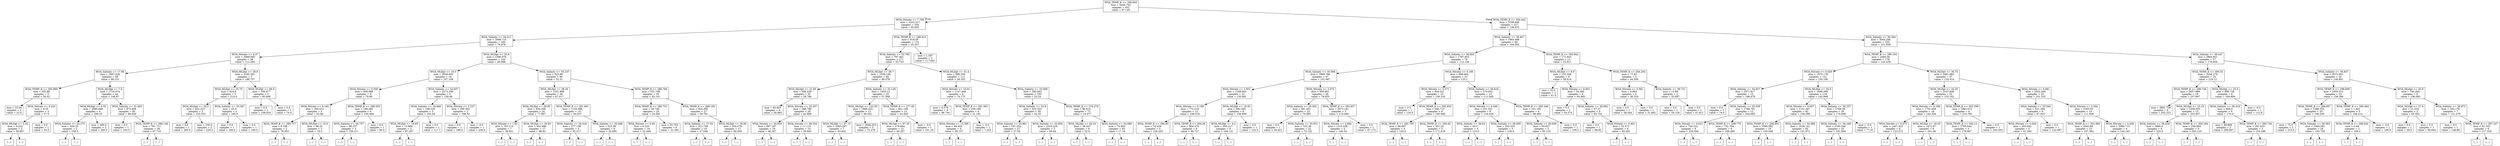 digraph Tree {
node [shape=box] ;
0 [label="WOA_TEMP_K <= 290.644\nmse = 4448.743\nsamples = 651\nvalue = 97.145"] ;
1 [label="WOA_Nitrate <= 7.709\nmse = 2223.317\nsamples = 334\nvalue = 55.935"] ;
0 -> 1 [labeldistance=2.5, labelangle=45, headlabel="True"] ;
2 [label="WOA_Salinity <= 34.411\nmse = 2698.715\nsamples = 160\nvalue = 78.678"] ;
1 -> 2 ;
3 [label="WOA_Nitrate <= 6.37\nmse = 3068.595\nsamples = 56\nvalue = 112.394"] ;
2 -> 3 ;
4 [label="WOA_Salinity <= 17.98\nmse = 1887.628\nsamples = 49\nvalue = 99.151"] ;
3 -> 4 ;
5 [label="WOA_TEMP_K <= 283.886\nmse = 202.89\nsamples = 5\nvalue = 50.52"] ;
4 -> 5 ;
6 [label="mse = 23.04\nsamples = 2\nvalue = 22.6"] ;
5 -> 6 ;
7 [label="WOA_Nitrate <= 0.243\nmse = 4.25\nsamples = 3\nvalue = 57.5"] ;
5 -> 7 ;
8 [label="WOA_MLDpt <= 5.45\nmse = 0.222\nsamples = 2\nvalue = 58.667"] ;
7 -> 8 ;
9 [label="(...)"] ;
8 -> 9 ;
10 [label="(...)"] ;
8 -> 10 ;
11 [label="mse = 0.0\nsamples = 1\nvalue = 54.0"] ;
7 -> 11 ;
12 [label="WOA_MLDpt <= 7.0\nmse = 1720.074\nsamples = 44\nvalue = 106.87"] ;
4 -> 12 ;
13 [label="WOA_MLDpt <= 5.55\nmse = 2985.688\nsamples = 4\nvalue = 209.25"] ;
12 -> 13 ;
14 [label="WOA_Salinity <= 24.275\nmse = 420.25\nsamples = 2\nvalue = 158.5"] ;
13 -> 14 ;
15 [label="(...)"] ;
14 -> 15 ;
16 [label="(...)"] ;
14 -> 16 ;
17 [label="mse = 400.0\nsamples = 2\nvalue = 260.0"] ;
13 -> 17 ;
18 [label="WOA_Salinity <= 31.003\nmse = 875.468\nsamples = 40\nvalue = 99.929"] ;
12 -> 18 ;
19 [label="mse = 0.0\nsamples = 1\nvalue = 163.0"] ;
18 -> 19 ;
20 [label="WOA_TEMP_K <= 288.146\nmse = 761.711\nsamples = 39\nvalue = 97.716"] ;
18 -> 20 ;
21 [label="(...)"] ;
20 -> 21 ;
62 [label="(...)"] ;
20 -> 62 ;
85 [label="WOA_MLDpt <= 28.8\nmse = 3185.391\nsamples = 7\nvalue = 186.757"] ;
3 -> 85 ;
86 [label="WOA_MLDpt <= 25.75\nmse = 824.0\nsamples = 5\nvalue = 214.0"] ;
85 -> 86 ;
87 [label="WOA_MLDpt <= 20.0\nmse = 422.222\nsamples = 3\nvalue = 233.333"] ;
86 -> 87 ;
88 [label="mse = 0.0\nsamples = 1\nvalue = 260.0"] ;
87 -> 88 ;
89 [label="mse = 100.0\nsamples = 2\nvalue = 220.0"] ;
87 -> 89 ;
90 [label="WOA_Salinity <= 33.307\nmse = 25.0\nsamples = 2\nvalue = 185.0"] ;
86 -> 90 ;
91 [label="mse = 0.0\nsamples = 1\nvalue = 180.0"] ;
90 -> 91 ;
92 [label="mse = 0.0\nsamples = 1\nvalue = 190.0"] ;
90 -> 92 ;
93 [label="WOA_MLDpt <= 66.9\nmse = 336.677\nsamples = 2\nvalue = 95.949"] ;
85 -> 93 ;
94 [label="mse = 0.0\nsamples = 1\nvalue = 108.924"] ;
93 -> 94 ;
95 [label="mse = 0.0\nsamples = 1\nvalue = 70.0"] ;
93 -> 95 ;
96 [label="WOA_MLDpt <= 20.6\nmse = 1596.076\nsamples = 104\nvalue = 60.998"] ;
2 -> 96 ;
97 [label="WOA_MLDpt <= 16.5\nmse = 2636.455\nsamples = 14\nvalue = 107.109"] ;
96 -> 97 ;
98 [label="WOA_Nitrate <= 0.509\nmse = 908.688\nsamples = 9\nvalue = 79.69"] ;
97 -> 98 ;
99 [label="WOA_Nitrate <= 0.185\nmse = 565.612\nsamples = 5\nvalue = 52.98"] ;
98 -> 99 ;
100 [label="WOA_TEMP_K <= 289.757\nmse = 8.188\nsamples = 2\nvalue = 78.953"] ;
99 -> 100 ;
101 [label="(...)"] ;
100 -> 101 ;
102 [label="(...)"] ;
100 -> 102 ;
103 [label="WOA_MLDpt <= 15.0\nmse = 98.25\nsamples = 3\nvalue = 33.5"] ;
99 -> 103 ;
104 [label="(...)"] ;
103 -> 104 ;
107 [label="(...)"] ;
103 -> 107 ;
108 [label="WOA_TEMP_K <= 289.025\nmse = 189.062\nsamples = 4\nvalue = 100.464"] ;
98 -> 108 ;
109 [label="WOA_Salinity <= 34.737\nmse = 89.237\nsamples = 3\nvalue = 106.311"] ;
108 -> 109 ;
110 [label="(...)"] ;
109 -> 110 ;
111 [label="(...)"] ;
109 -> 111 ;
112 [label="mse = 0.0\nsamples = 1\nvalue = 80.0"] ;
108 -> 112 ;
113 [label="WOA_Salinity <= 34.937\nmse = 2273.336\nsamples = 5\nvalue = 150.98"] ;
97 -> 113 ;
114 [label="WOA_Salinity <= 34.846\nmse = 108.526\nsamples = 3\nvalue = 105.44"] ;
113 -> 114 ;
115 [label="WOA_MLDpt <= 19.85\nmse = 13.869\nsamples = 2\nvalue = 97.267"] ;
114 -> 115 ;
116 [label="(...)"] ;
115 -> 116 ;
117 [label="(...)"] ;
115 -> 117 ;
118 [label="mse = 0.0\nsamples = 1\nvalue = 117.7"] ;
114 -> 118 ;
119 [label="WOA_Nitrate <= 3.237\nmse = 290.362\nsamples = 2\nvalue = 196.52"] ;
113 -> 119 ;
120 [label="mse = 0.0\nsamples = 1\nvalue = 188.0"] ;
119 -> 120 ;
121 [label="mse = -0.0\nsamples = 1\nvalue = 230.6"] ;
119 -> 121 ;
122 [label="WOA_Salinity <= 35.237\nmse = 923.99\nsamples = 90\nvalue = 52.31"] ;
96 -> 122 ;
123 [label="WOA_MLDpt <= 38.45\nmse = 1201.999\nsamples = 38\nvalue = 67.017"] ;
122 -> 123 ;
124 [label="WOA_MLDpt <= 29.85\nmse = 934.348\nsamples = 24\nvalue = 77.897"] ;
123 -> 124 ;
125 [label="WOA_Nitrate <= 1.82\nmse = 703.114\nsamples = 7\nvalue = 38.851"] ;
124 -> 125 ;
126 [label="(...)"] ;
125 -> 126 ;
131 [label="(...)"] ;
125 -> 131 ;
138 [label="WOA_MLDpt <= 30.65\nmse = 452.686\nsamples = 17\nvalue = 88.83"] ;
124 -> 138 ;
139 [label="(...)"] ;
138 -> 139 ;
148 [label="(...)"] ;
138 -> 148 ;
155 [label="WOA_TEMP_K <= 281.691\nmse = 1154.586\nsamples = 14\nvalue = 50.437"] ;
123 -> 155 ;
156 [label="WOA_Salinity <= 34.524\nmse = 277.158\nsamples = 5\nvalue = 92.317"] ;
155 -> 156 ;
157 [label="(...)"] ;
156 -> 157 ;
158 [label="(...)"] ;
156 -> 158 ;
165 [label="WOA_Salinity <= 35.068\nmse = 523.38\nsamples = 9\nvalue = 33.685"] ;
155 -> 165 ;
166 [label="(...)"] ;
165 -> 166 ;
177 [label="(...)"] ;
165 -> 177 ;
180 [label="WOA_TEMP_K <= 286.766\nmse = 531.706\nsamples = 52\nvalue = 43.141"] ;
122 -> 180 ;
181 [label="WOA_TEMP_K <= 286.731\nmse = 29.746\nsamples = 25\nvalue = 25.283"] ;
180 -> 181 ;
182 [label="WOA_Nitrate <= 0.49\nmse = 6.225\nsamples = 19\nvalue = 22.446"] ;
181 -> 182 ;
183 [label="(...)"] ;
182 -> 183 ;
184 [label="(...)"] ;
182 -> 184 ;
199 [label="mse = 25.755\nsamples = 6\nvalue = 31.392"] ;
181 -> 199 ;
200 [label="WOA_TEMP_K <= 289.192\nmse = 425.395\nsamples = 27\nvalue = 59.781"] ;
180 -> 200 ;
201 [label="WOA_Salinity <= 37.02\nmse = 312.758\nsamples = 10\nvalue = 47.046"] ;
200 -> 201 ;
202 [label="(...)"] ;
201 -> 202 ;
217 [label="(...)"] ;
201 -> 217 ;
218 [label="WOA_MLDpt <= 39.95\nmse = 294.079\nsamples = 17\nvalue = 69.459"] ;
200 -> 218 ;
219 [label="(...)"] ;
218 -> 219 ;
224 [label="(...)"] ;
218 -> 224 ;
243 [label="WOA_TEMP_K <= 288.814\nmse = 918.58\nsamples = 174\nvalue = 35.557"] ;
1 -> 243 ;
244 [label="WOA_Salinity <= 33.765\nmse = 787.401\nsamples = 171\nvalue = 33.753"] ;
243 -> 244 ;
245 [label="WOA_MLDpt <= 38.7\nmse = 1039.156\nsamples = 60\nvalue = 48.076"] ;
244 -> 245 ;
246 [label="WOA_MLDpt <= 21.85\nmse = 508.439\nsamples = 35\nvalue = 38.786"] ;
245 -> 246 ;
247 [label="mse = 83.803\nsamples = 6\nvalue = 26.883"] ;
246 -> 247 ;
248 [label="WOA_Nitrate <= 25.207\nmse = 588.789\nsamples = 29\nvalue = 42.868"] ;
246 -> 248 ;
249 [label="WOA_Nitrate <= 24.953\nmse = 897.167\nsamples = 19\nvalue = 46.367"] ;
248 -> 249 ;
250 [label="(...)"] ;
249 -> 250 ;
263 [label="(...)"] ;
249 -> 263 ;
266 [label="WOA_Nitrate <= 28.334\nmse = 11.114\nsamples = 10\nvalue = 36.945"] ;
248 -> 266 ;
267 [label="(...)"] ;
266 -> 267 ;
284 [label="(...)"] ;
266 -> 284 ;
285 [label="WOA_Salinity <= 33.129\nmse = 1403.13\nsamples = 25\nvalue = 57.568"] ;
245 -> 285 ;
286 [label="WOA_MLDpt <= 122.55\nmse = 1866.222\nsamples = 12\nvalue = 68.541"] ;
285 -> 286 ;
287 [label="WOA_MLDpt <= 67.15\nmse = 1663.287\nsamples = 7\nvalue = 63.602"] ;
286 -> 287 ;
288 [label="(...)"] ;
287 -> 288 ;
289 [label="(...)"] ;
287 -> 289 ;
290 [label="mse = 2064.323\nsamples = 5\nvalue = 75.276"] ;
286 -> 290 ;
291 [label="WOA_TEMP_K <= 277.45\nmse = 441.108\nsamples = 13\nvalue = 43.304"] ;
285 -> 291 ;
292 [label="WOA_MLDpt <= 97.35\nmse = 278.684\nsamples = 12\nvalue = 40.257"] ;
291 -> 292 ;
293 [label="(...)"] ;
292 -> 293 ;
308 [label="(...)"] ;
292 -> 308 ;
315 [label="mse = -0.0\nsamples = 1\nvalue = 101.19"] ;
291 -> 315 ;
316 [label="WOA_MLDpt <= 31.4\nmse = 496.559\nsamples = 111\nvalue = 26.352"] ;
244 -> 316 ;
317 [label="WOA_Nitrate <= 10.01\nmse = 1147.448\nsamples = 8\nvalue = 74.175"] ;
316 -> 317 ;
318 [label="mse = 6.579\nsamples = 4\nvalue = 98.744"] ;
317 -> 318 ;
319 [label="WOA_TEMP_K <= 281.403\nmse = 239.169\nsamples = 4\nvalue = 31.181"] ;
317 -> 319 ;
320 [label="WOA_Nitrate <= 13.399\nmse = 64.454\nsamples = 3\nvalue = 39.157"] ;
319 -> 320 ;
321 [label="(...)"] ;
320 -> 321 ;
322 [label="(...)"] ;
320 -> 322 ;
325 [label="mse = -0.0\nsamples = 1\nvalue = 7.254"] ;
319 -> 325 ;
326 [label="WOA_Salinity <= 33.909\nmse = 295.643\nsamples = 103\nvalue = 23.24"] ;
316 -> 326 ;
327 [label="WOA_Salinity <= 33.9\nmse = 610.323\nsamples = 30\nvalue = 32.35"] ;
326 -> 327 ;
328 [label="WOA_Salinity <= 33.861\nmse = 191.354\nsamples = 27\nvalue = 27.59"] ;
327 -> 328 ;
329 [label="(...)"] ;
328 -> 329 ;
364 [label="(...)"] ;
328 -> 364 ;
379 [label="WOA_Salinity <= 33.904\nmse = 2324.229\nsamples = 3\nvalue = 69.64"] ;
327 -> 379 ;
380 [label="(...)"] ;
379 -> 380 ;
381 [label="(...)"] ;
379 -> 381 ;
384 [label="WOA_TEMP_K <= 274.279\nmse = 96.614\nsamples = 73\nvalue = 19.077"] ;
326 -> 384 ;
385 [label="WOA_MLDpt <= 44.35\nmse = 38.207\nsamples = 8\nvalue = 32.9"] ;
384 -> 385 ;
386 [label="(...)"] ;
385 -> 386 ;
391 [label="(...)"] ;
385 -> 391 ;
400 [label="WOA_Salinity <= 34.089\nmse = 74.805\nsamples = 65\nvalue = 17.18"] ;
384 -> 400 ;
401 [label="(...)"] ;
400 -> 401 ;
428 [label="(...)"] ;
400 -> 428 ;
471 [label="mse = 1.387\nsamples = 3\nvalue = 117.641"] ;
243 -> 471 ;
472 [label="WOA_TEMP_K <= 294.442\nmse = 3198.446\nsamples = 317\nvalue = 139.475"] ;
0 -> 472 [labeldistance=2.5, labelangle=-45, headlabel="False"] ;
473 [label="WOA_Salinity <= 36.647\nmse = 1964.488\nsamples = 82\nvalue = 104.392"] ;
472 -> 473 ;
474 [label="WOA_Salinity <= 36.603\nmse = 1787.952\nsamples = 70\nvalue = 112.158"] ;
473 -> 474 ;
475 [label="WOA_Salinity <= 35.096\nmse = 1869.766\nsamples = 47\nvalue = 101.687"] ;
474 -> 475 ;
476 [label="WOA_Nitrate <= 1.501\nmse = 1358.003\nsamples = 21\nvalue = 130.891"] ;
475 -> 476 ;
477 [label="WOA_Nitrate <= 0.199\nmse = 772.218\nsamples = 12\nvalue = 108.518"] ;
476 -> 477 ;
478 [label="WOA_TEMP_K <= 290.85\nmse = 52.454\nsamples = 3\nvalue = 126.205"] ;
477 -> 478 ;
479 [label="(...)"] ;
478 -> 479 ;
480 [label="(...)"] ;
478 -> 480 ;
483 [label="WOA_TEMP_K <= 294.36\nmse = 904.474\nsamples = 9\nvalue = 96.727"] ;
477 -> 483 ;
484 [label="(...)"] ;
483 -> 484 ;
495 [label="(...)"] ;
483 -> 495 ;
496 [label="WOA_MLDpt <= 18.35\nmse = 682.495\nsamples = 9\nvalue = 158.856"] ;
476 -> 496 ;
497 [label="WOA_MLDpt <= 9.2\nmse = 558.217\nsamples = 8\nvalue = 164.121"] ;
496 -> 497 ;
498 [label="(...)"] ;
497 -> 498 ;
503 [label="(...)"] ;
497 -> 503 ;
510 [label="mse = 0.0\nsamples = 1\nvalue = 122.0"] ;
496 -> 510 ;
511 [label="WOA_Nitrate <= 3.572\nmse = 950.801\nsamples = 26\nvalue = 76.655"] ;
475 -> 511 ;
512 [label="WOA_Salinity <= 35.302\nmse = 461.451\nsamples = 23\nvalue = 70.083"] ;
511 -> 512 ;
513 [label="mse = 0.0\nsamples = 1\nvalue = 18.421"] ;
512 -> 513 ;
514 [label="WOA_Salinity <= 35.931\nmse = 322.36\nsamples = 22\nvalue = 73.122"] ;
512 -> 514 ;
515 [label="(...)"] ;
514 -> 515 ;
530 [label="(...)"] ;
514 -> 530 ;
555 [label="WOA_TEMP_K <= 293.937\nmse = 2073.141\nsamples = 3\nvalue = 116.084"] ;
511 -> 555 ;
556 [label="WOA_Nitrate <= 4.692\nmse = 1315.438\nsamples = 2\nvalue = 140.54"] ;
555 -> 556 ;
557 [label="(...)"] ;
556 -> 557 ;
558 [label="(...)"] ;
556 -> 558 ;
559 [label="mse = 0.0\nsamples = 1\nvalue = 67.172"] ;
555 -> 559 ;
560 [label="WOA_Nitrate <= 0.188\nmse = 966.464\nsamples = 23\nvalue = 133.1"] ;
474 -> 560 ;
561 [label="WOA_Nitrate <= 0.071\nmse = 644.321\nsamples = 10\nvalue = 156.316"] ;
560 -> 561 ;
562 [label="mse = 0.0\nsamples = 1\nvalue = 120.0"] ;
561 -> 562 ;
563 [label="WOA_TEMP_K <= 292.853\nmse = 546.713\nsamples = 9\nvalue = 160.588"] ;
561 -> 563 ;
564 [label="WOA_TEMP_K <= 292.795\nmse = 66.667\nsamples = 4\nvalue = 140.0"] ;
563 -> 564 ;
565 [label="(...)"] ;
564 -> 565 ;
566 [label="(...)"] ;
564 -> 566 ;
567 [label="WOA_TEMP_K <= 293.62\nmse = 451.24\nsamples = 5\nvalue = 171.818"] ;
563 -> 567 ;
568 [label="(...)"] ;
567 -> 568 ;
569 [label="(...)"] ;
567 -> 569 ;
570 [label="WOA_Salinity <= 36.624\nmse = 274.052\nsamples = 13\nvalue = 111.045"] ;
560 -> 570 ;
571 [label="WOA_Nitrate <= 0.346\nmse = 251.531\nsamples = 9\nvalue = 116.429"] ;
570 -> 571 ;
572 [label="WOA_Salinity <= 36.62\nmse = 40.0\nsamples = 4\nvalue = 110.0"] ;
571 -> 572 ;
573 [label="(...)"] ;
572 -> 573 ;
576 [label="(...)"] ;
572 -> 576 ;
577 [label="WOA_Salinity <= 36.609\nmse = 333.333\nsamples = 5\nvalue = 120.0"] ;
571 -> 577 ;
578 [label="(...)"] ;
577 -> 578 ;
579 [label="(...)"] ;
577 -> 579 ;
580 [label="WOA_TEMP_K <= 293.346\nmse = 101.181\nsamples = 4\nvalue = 98.483"] ;
570 -> 580 ;
581 [label="WOA_Salinity <= 36.636\nmse = 65.637\nsamples = 3\nvalue = 93.125"] ;
580 -> 581 ;
582 [label="(...)"] ;
581 -> 582 ;
583 [label="(...)"] ;
581 -> 583 ;
584 [label="mse = 0.0\nsamples = 1\nvalue = 109.2"] ;
580 -> 584 ;
585 [label="WOA_TEMP_K <= 293.942\nmse = 171.643\nsamples = 12\nvalue = 53.911"] ;
473 -> 585 ;
586 [label="WOA_MLDpt <= 8.9\nmse = 152.206\nsamples = 8\nvalue = 58.614"] ;
585 -> 586 ;
587 [label="mse = 32.0\nsamples = 2\nvalue = 41.0"] ;
586 -> 587 ;
588 [label="WOA_Nitrate <= 0.052\nmse = 54.385\nsamples = 6\nvalue = 64.485"] ;
586 -> 588 ;
589 [label="mse = 0.0\nsamples = 1\nvalue = 54.574"] ;
588 -> 589 ;
590 [label="WOA_Salinity <= 36.692\nmse = 47.37\nsamples = 5\nvalue = 65.724"] ;
588 -> 590 ;
591 [label="mse = 0.0\nsamples = 1\nvalue = 68.82"] ;
590 -> 591 ;
592 [label="WOA_Nitrate <= 0.401\nmse = 52.572\nsamples = 4\nvalue = 65.282"] ;
590 -> 592 ;
593 [label="(...)"] ;
592 -> 593 ;
594 [label="(...)"] ;
592 -> 594 ;
597 [label="WOA_TEMP_K <= 294.204\nmse = 77.82\nsamples = 4\nvalue = 44.506"] ;
585 -> 597 ;
598 [label="WOA_Nitrate <= 0.581\nmse = 9.863\nsamples = 2\nvalue = 36.324"] ;
597 -> 598 ;
599 [label="mse = 0.0\nsamples = 1\nvalue = 38.544"] ;
598 -> 599 ;
600 [label="mse = 0.0\nsamples = 1\nvalue = 31.882"] ;
598 -> 600 ;
601 [label="WOA_Salinity <= 36.731\nmse = 11.89\nsamples = 2\nvalue = 52.687"] ;
597 -> 601 ;
602 [label="mse = 0.0\nsamples = 1\nvalue = 55.126"] ;
601 -> 602 ;
603 [label="mse = 0.0\nsamples = 1\nvalue = 47.811"] ;
601 -> 603 ;
604 [label="WOA_Salinity <= 36.364\nmse = 3044.206\nsamples = 235\nvalue = 151.939"] ;
472 -> 604 ;
605 [label="WOA_TEMP_K <= 299.104\nmse = 2484.09\nsamples = 178\nvalue = 143.439"] ;
604 -> 605 ;
606 [label="WOA_Nitrate <= 0.029\nmse = 1970.178\nsamples = 131\nvalue = 150.106"] ;
605 -> 606 ;
607 [label="WOA_Salinity <= 34.827\nmse = 2571.817\nsamples = 13\nvalue = 196.478"] ;
606 -> 607 ;
608 [label="mse = 0.0\nsamples = 1\nvalue = 74.0"] ;
607 -> 608 ;
609 [label="WOA_Salinity <= 35.529\nmse = 1788.791\nsamples = 12\nvalue = 203.683"] ;
607 -> 609 ;
610 [label="WOA_Nitrate <= 0.023\nmse = 744.322\nsamples = 6\nvalue = 234.094"] ;
609 -> 610 ;
611 [label="(...)"] ;
610 -> 611 ;
618 [label="(...)"] ;
610 -> 618 ;
619 [label="WOA_TEMP_K <= 298.776\nmse = 752.764\nsamples = 6\nvalue = 169.469"] ;
609 -> 619 ;
620 [label="(...)"] ;
619 -> 620 ;
625 [label="(...)"] ;
619 -> 625 ;
626 [label="WOA_MLDpt <= 54.5\nmse = 1699.309\nsamples = 118\nvalue = 145.848"] ;
606 -> 626 ;
627 [label="WOA_Nitrate <= 0.067\nmse = 1151.307\nsamples = 92\nvalue = 138.399"] ;
626 -> 627 ;
628 [label="WOA_TEMP_K <= 298.691\nmse = 1060.082\nsamples = 10\nvalue = 105.048"] ;
627 -> 628 ;
629 [label="(...)"] ;
628 -> 629 ;
640 [label="(...)"] ;
628 -> 640 ;
641 [label="WOA_Salinity <= 34.989\nmse = 1029.141\nsamples = 82\nvalue = 141.972"] ;
627 -> 641 ;
642 [label="(...)"] ;
641 -> 642 ;
735 [label="(...)"] ;
641 -> 735 ;
764 [label="WOA_Salinity <= 36.257\nmse = 2768.39\nsamples = 26\nvalue = 174.006"] ;
626 -> 764 ;
765 [label="WOA_Salinity <= 34.249\nmse = 2185.546\nsamples = 25\nvalue = 181.664"] ;
764 -> 765 ;
766 [label="(...)"] ;
765 -> 766 ;
769 [label="(...)"] ;
765 -> 769 ;
796 [label="mse = -0.0\nsamples = 1\nvalue = 77.01"] ;
764 -> 796 ;
797 [label="WOA_MLDpt <= 36.75\nmse = 3461.683\nsamples = 47\nvalue = 124.414"] ;
605 -> 797 ;
798 [label="WOA_MLDpt <= 34.25\nmse = 2537.608\nsamples = 22\nvalue = 155.162"] ;
797 -> 798 ;
799 [label="WOA_Nitrate <= 0.188\nmse = 1791.459\nsamples = 18\nvalue = 142.326"] ;
798 -> 799 ;
800 [label="WOA_Nitrate <= 0.073\nmse = 1407.422\nsamples = 9\nvalue = 123.572"] ;
799 -> 800 ;
801 [label="(...)"] ;
800 -> 801 ;
812 [label="(...)"] ;
800 -> 812 ;
817 [label="WOA_MLDpt <= 18.35\nmse = 1472.07\nsamples = 9\nvalue = 161.08"] ;
799 -> 817 ;
818 [label="(...)"] ;
817 -> 818 ;
823 [label="(...)"] ;
817 -> 823 ;
834 [label="WOA_TEMP_K <= 302.299\nmse = 1963.013\nsamples = 4\nvalue = 210.785"] ;
798 -> 834 ;
835 [label="WOA_TEMP_K <= 302.12\nmse = 1785.044\nsamples = 3\nvalue = 178.067"] ;
834 -> 835 ;
836 [label="(...)"] ;
835 -> 836 ;
839 [label="(...)"] ;
835 -> 839 ;
840 [label="mse = 0.0\nsamples = 1\nvalue = 243.503"] ;
834 -> 840 ;
841 [label="WOA_Nitrate <= 0.061\nmse = 2922.209\nsamples = 25\nvalue = 101.532"] ;
797 -> 841 ;
842 [label="WOA_Salinity <= 35.544\nmse = 521.394\nsamples = 6\nvalue = 67.523"] ;
841 -> 842 ;
843 [label="WOA_Nitrate <= 0.026\nmse = 203.642\nsamples = 5\nvalue = 61.394"] ;
842 -> 843 ;
844 [label="(...)"] ;
843 -> 844 ;
847 [label="(...)"] ;
843 -> 847 ;
852 [label="mse = 0.0\nsamples = 1\nvalue = 122.687"] ;
842 -> 852 ;
853 [label="WOA_Nitrate <= 2.304\nmse = 3193.03\nsamples = 19\nvalue = 111.838"] ;
841 -> 853 ;
854 [label="WOA_TEMP_K <= 301.685\nmse = 2643.89\nsamples = 15\nvalue = 107.382"] ;
853 -> 854 ;
855 [label="(...)"] ;
854 -> 855 ;
868 [label="(...)"] ;
854 -> 868 ;
873 [label="WOA_Nitrate <= 2.456\nmse = 5986.713\nsamples = 4\nvalue = 144.143"] ;
853 -> 873 ;
874 [label="(...)"] ;
873 -> 874 ;
875 [label="(...)"] ;
873 -> 875 ;
880 [label="WOA_Salinity <= 36.447\nmse = 3864.851\nsamples = 57\nvalue = 178.934"] ;
604 -> 880 ;
881 [label="WOA_TEMP_K <= 300.35\nmse = 3254.279\nsamples = 25\nvalue = 218.12"] ;
880 -> 881 ;
882 [label="WOA_TEMP_K <= 298.726\nmse = 2657.889\nsamples = 19\nvalue = 237.667"] ;
881 -> 882 ;
883 [label="mse = 3661.728\nsamples = 6\nvalue = 202.222"] ;
882 -> 883 ;
884 [label="WOA_MLDpt <= 23.15\nmse = 1458.503\nsamples = 13\nvalue = 252.857"] ;
882 -> 884 ;
885 [label="WOA_Salinity <= 36.429\nmse = 3880.0\nsamples = 4\nvalue = 220.0"] ;
884 -> 885 ;
886 [label="(...)"] ;
885 -> 886 ;
889 [label="(...)"] ;
885 -> 889 ;
890 [label="WOA_TEMP_K <= 300.284\nmse = 258.984\nsamples = 9\nvalue = 263.125"] ;
884 -> 890 ;
891 [label="(...)"] ;
890 -> 891 ;
894 [label="(...)"] ;
890 -> 894 ;
895 [label="WOA_MLDpt <= 25.5\nmse = 996.728\nsamples = 6\nvalue = 164.809"] ;
881 -> 895 ;
896 [label="WOA_Salinity <= 36.416\nmse = 800.0\nsamples = 5\nvalue = 170.0"] ;
895 -> 896 ;
897 [label="mse = 88.889\nsamples = 2\nvalue = 206.667"] ;
896 -> 897 ;
898 [label="WOA_TEMP_K <= 300.749\nmse = 281.633\nsamples = 3\nvalue = 154.286"] ;
896 -> 898 ;
899 [label="(...)"] ;
898 -> 899 ;
900 [label="(...)"] ;
898 -> 900 ;
901 [label="mse = -0.0\nsamples = 1\nvalue = 112.9"] ;
895 -> 901 ;
902 [label="WOA_Salinity <= 36.847\nmse = 2073.901\nsamples = 32\nvalue = 146.801"] ;
880 -> 902 ;
903 [label="WOA_TEMP_K <= 298.609\nmse = 1850.515\nsamples = 23\nvalue = 158.286"] ;
902 -> 903 ;
904 [label="WOA_TEMP_K <= 294.657\nmse = 1586.532\nsamples = 20\nvalue = 169.239"] ;
903 -> 904 ;
905 [label="mse = 75.0\nsamples = 2\nvalue = 215.0"] ;
904 -> 905 ;
906 [label="WOA_Salinity <= 36.563\nmse = 1460.581\nsamples = 18\nvalue = 162.702"] ;
904 -> 906 ;
907 [label="(...)"] ;
906 -> 907 ;
924 [label="(...)"] ;
906 -> 924 ;
935 [label="WOA_TEMP_K <= 300.464\nmse = 1.661\nsamples = 3\nvalue = 108.214"] ;
903 -> 935 ;
936 [label="WOA_TEMP_K <= 299.502\nmse = 0.64\nsamples = 2\nvalue = 109.2"] ;
935 -> 936 ;
937 [label="(...)"] ;
936 -> 937 ;
938 [label="(...)"] ;
936 -> 938 ;
939 [label="mse = -0.0\nsamples = 1\nvalue = 106.9"] ;
935 -> 939 ;
940 [label="WOA_MLDpt <= 45.9\nmse = 740.264\nsamples = 9\nvalue = 106.083"] ;
902 -> 940 ;
941 [label="WOA_MLDpt <= 27.0\nmse = 21.532\nsamples = 2\nvalue = 65.562"] ;
940 -> 941 ;
942 [label="mse = 0.0\nsamples = 1\nvalue = 59.0"] ;
941 -> 942 ;
943 [label="mse = 0.0\nsamples = 1\nvalue = 68.844"] ;
941 -> 943 ;
944 [label="WOA_Salinity <= 36.873\nmse = 163.178\nsamples = 7\nvalue = 121.278"] ;
940 -> 944 ;
945 [label="mse = 0.0\nsamples = 1\nvalue = 148.88"] ;
944 -> 945 ;
946 [label="WOA_TEMP_K <= 297.337\nmse = 62.103\nsamples = 6\nvalue = 117.335"] ;
944 -> 946 ;
947 [label="(...)"] ;
946 -> 947 ;
950 [label="(...)"] ;
946 -> 950 ;
}